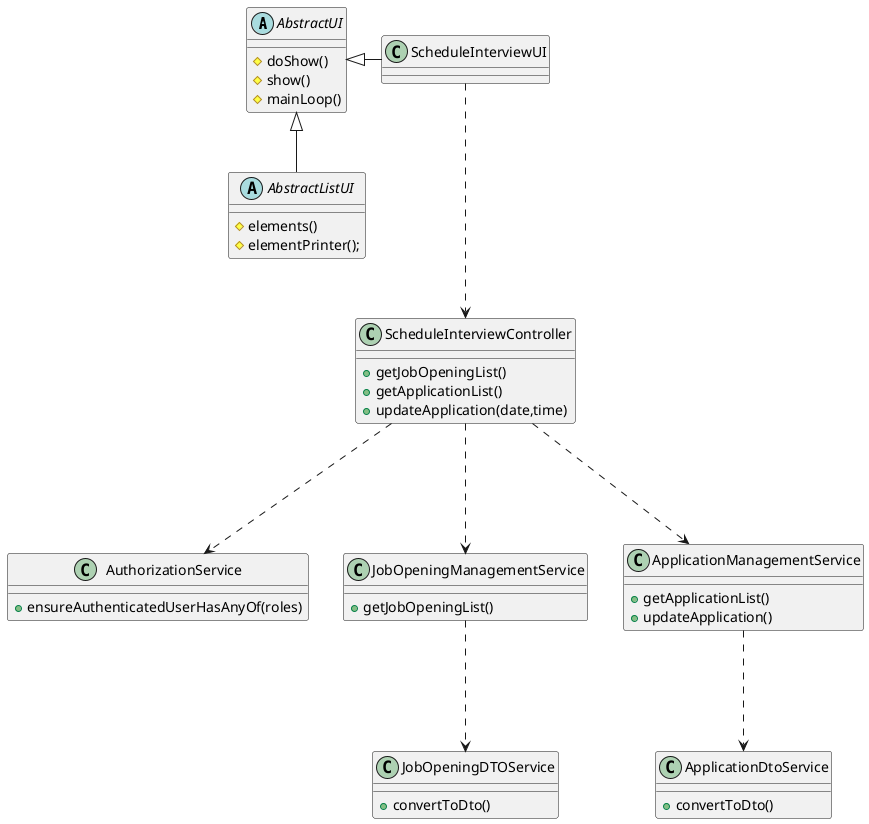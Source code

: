 @startuml


' Services

abstract class AbstractUI {
    # doShow()
    # show()
    # mainLoop()
}
abstract class AbstractListUI{
    # elements()
    # elementPrinter();
}
class ScheduleInterviewUI {

}
class AuthorizationService {
    + ensureAuthenticatedUserHasAnyOf(roles)
}

class JobOpeningManagementService {
    + getJobOpeningList()
}
class JobOpeningDTOService {
    + convertToDto()
}
class ApplicationManagementService {
    + getApplicationList()
    + updateApplication()
}
class ApplicationDtoService {
    + convertToDto()
}

class ScheduleInterviewController  {
+ getJobOpeningList()
+ getApplicationList()
+ updateApplication(date,time)
}



AbstractUI <|-- AbstractListUI
AbstractUI <|- ScheduleInterviewUI


ScheduleInterviewUI .--> ScheduleInterviewController
ScheduleInterviewController .--> AuthorizationService
ScheduleInterviewController .--> ApplicationManagementService
ScheduleInterviewController .--> JobOpeningManagementService

ApplicationManagementService .--> ApplicationDtoService
JobOpeningManagementService .--> JobOpeningDTOService

@enduml